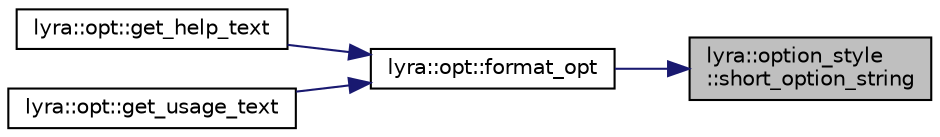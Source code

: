 digraph "lyra::option_style::short_option_string"
{
 // INTERACTIVE_SVG=YES
 // LATEX_PDF_SIZE
  edge [fontname="Helvetica",fontsize="10",labelfontname="Helvetica",labelfontsize="10"];
  node [fontname="Helvetica",fontsize="10",shape=record];
  rankdir="RL";
  Node1 [label="lyra::option_style\l::short_option_string",height=0.2,width=0.4,color="black", fillcolor="grey75", style="filled", fontcolor="black",tooltip=" "];
  Node1 -> Node2 [dir="back",color="midnightblue",fontsize="10",style="solid",fontname="Helvetica"];
  Node2 [label="lyra::opt::format_opt",height=0.2,width=0.4,color="black", fillcolor="white", style="filled",URL="$classlyra_1_1opt.html#ab967f4e477c4eef325f7a2a37ba0d3f8",tooltip=" "];
  Node2 -> Node3 [dir="back",color="midnightblue",fontsize="10",style="solid",fontname="Helvetica"];
  Node3 [label="lyra::opt::get_help_text",height=0.2,width=0.4,color="black", fillcolor="white", style="filled",URL="$classlyra_1_1opt.html#a28b4742a69ac9435ae9fa0816040f572",tooltip=" "];
  Node2 -> Node4 [dir="back",color="midnightblue",fontsize="10",style="solid",fontname="Helvetica"];
  Node4 [label="lyra::opt::get_usage_text",height=0.2,width=0.4,color="black", fillcolor="white", style="filled",URL="$classlyra_1_1opt.html#af9d59d525fe83271edc918cb2ce359db",tooltip=" "];
}
